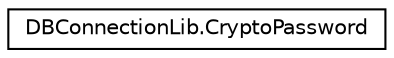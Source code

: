 digraph "Graphical Class Hierarchy"
{
 // LATEX_PDF_SIZE
  edge [fontname="Helvetica",fontsize="10",labelfontname="Helvetica",labelfontsize="10"];
  node [fontname="Helvetica",fontsize="10",shape=record];
  rankdir="LR";
  Node0 [label="DBConnectionLib.CryptoPassword",height=0.2,width=0.4,color="black", fillcolor="white", style="filled",URL="$class_d_b_connection_lib_1_1_crypto_password.html",tooltip=" "];
}
